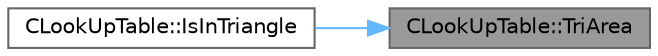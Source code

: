 digraph "CLookUpTable::TriArea"
{
 // LATEX_PDF_SIZE
  bgcolor="transparent";
  edge [fontname=Helvetica,fontsize=10,labelfontname=Helvetica,labelfontsize=10];
  node [fontname=Helvetica,fontsize=10,shape=box,height=0.2,width=0.4];
  rankdir="RL";
  Node1 [id="Node000001",label="CLookUpTable::TriArea",height=0.2,width=0.4,color="gray40", fillcolor="grey60", style="filled", fontcolor="black",tooltip="Compute the area of a triangle given the 3 points of the triangle."];
  Node1 -> Node2 [id="edge1_Node000001_Node000002",dir="back",color="steelblue1",style="solid",tooltip=" "];
  Node2 [id="Node000002",label="CLookUpTable::IsInTriangle",height=0.2,width=0.4,color="grey40", fillcolor="white", style="filled",URL="$classCLookUpTable.html#a4ed370505c99620abe63df4c8674a55f",tooltip="Determine if a point P(val_CV1,val_CV2) is inside the triangle val_id_triangle."];
}
